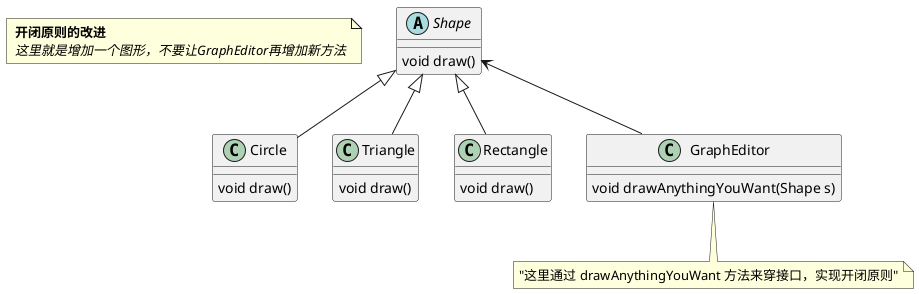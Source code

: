 @startuml
'https://plantuml.com/class-diagram

note as N
    <b> 开闭原则的改进 </b>
    <i> 这里就是增加一个图形，不要让GraphEditor再增加新方法</i>
end note
abstract class Shape{
    void draw()
}

class Circle {
    void draw()
}
class Triangle {
    void draw()
}
class Rectangle {
    void draw()
}
Shape <|-- Circle
Shape <|-- Triangle
Shape <|-- Rectangle
class GraphEditor{
    void drawAnythingYouWant(Shape s)
}
Shape <-- GraphEditor
note bottom: "这里通过 drawAnythingYouWant 方法来穿接口，实现开闭原则"
@enduml
